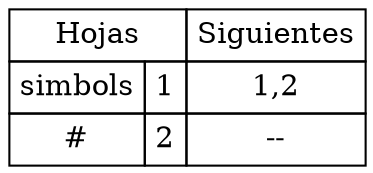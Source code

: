 digraph tablaSiguientes {
abc [shape=none, margin=0, label=<
<TABLE BORDER="0" CELLBORDER="1" CELLSPACING="0" CELLPADDING="4">
<TR>
<TD COLSPAN="2">Hojas</TD>
<TD>Siguientes</TD>
</TR>
<TR>
<TD>simbols</TD>
<TD>1</TD>
<TD>1,2</TD>
</TR>
<TR>
<TD>#</TD>
<TD>2</TD>
<TD>--</TD>
</TR>
</TABLE>>];
}